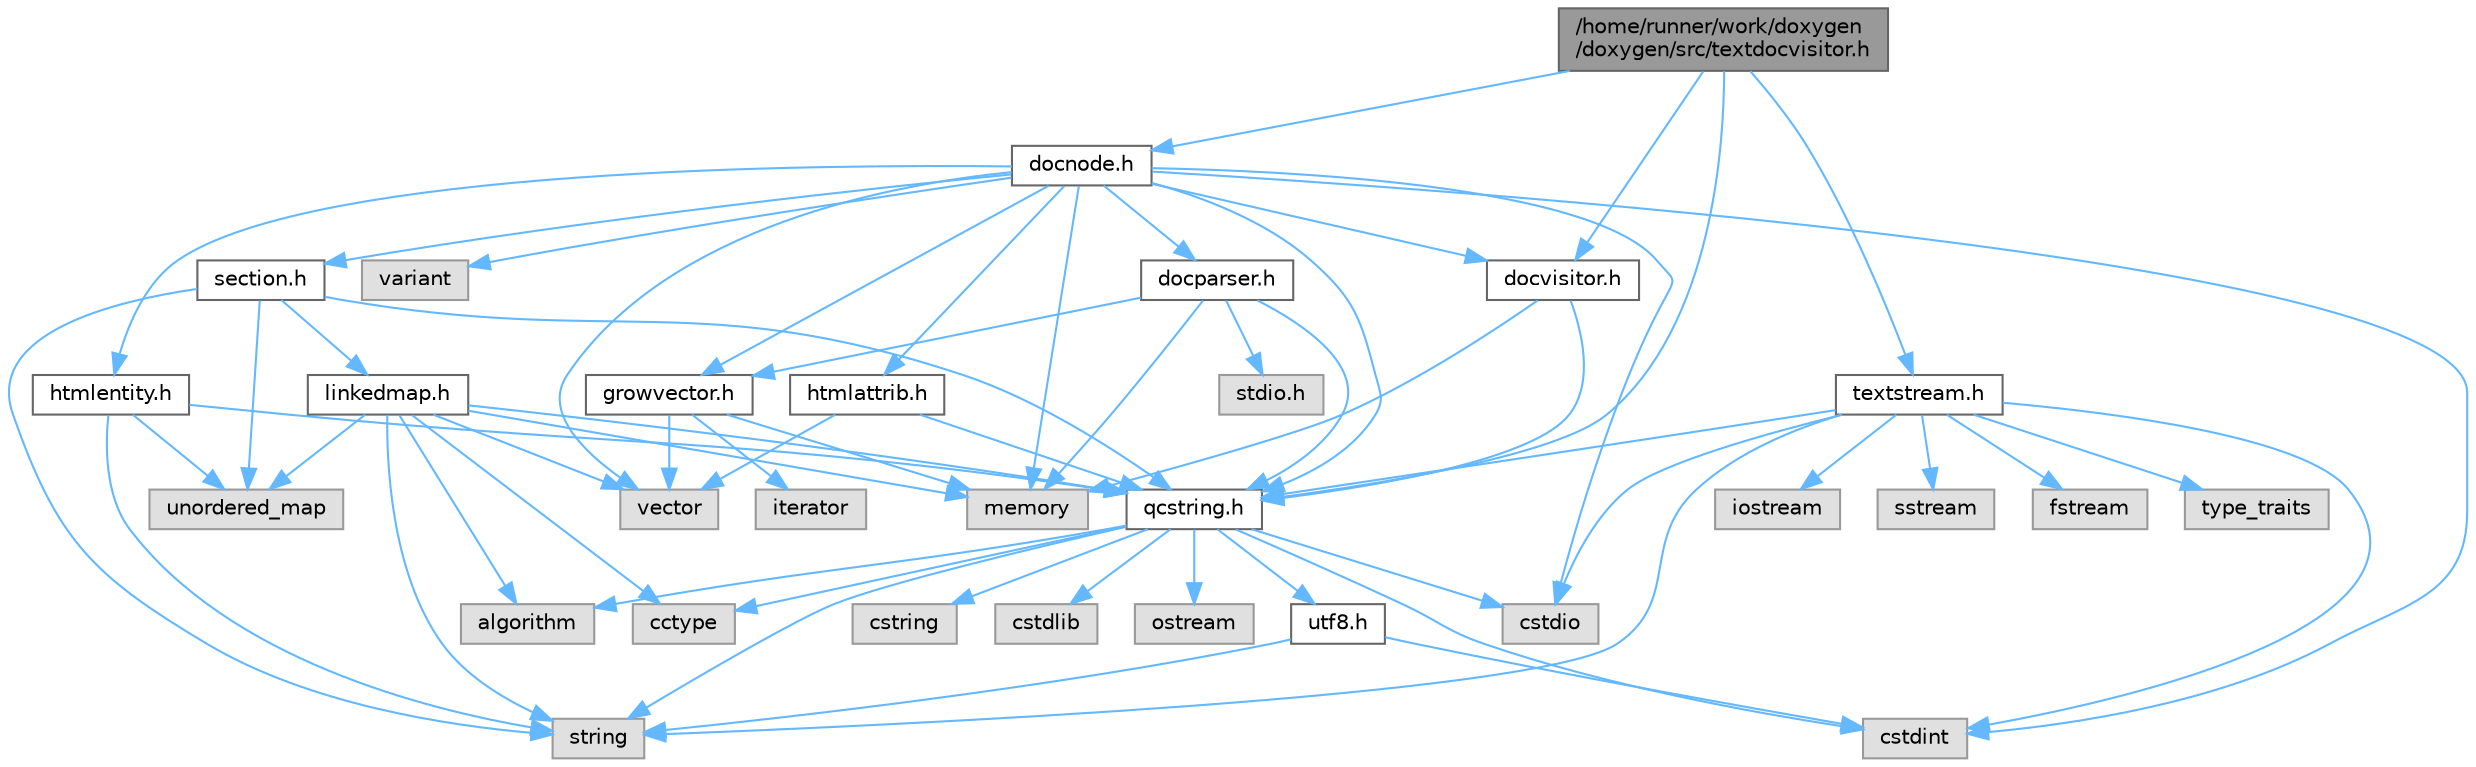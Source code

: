 digraph "/home/runner/work/doxygen/doxygen/src/textdocvisitor.h"
{
 // INTERACTIVE_SVG=YES
 // LATEX_PDF_SIZE
  bgcolor="transparent";
  edge [fontname=Helvetica,fontsize=10,labelfontname=Helvetica,labelfontsize=10];
  node [fontname=Helvetica,fontsize=10,shape=box,height=0.2,width=0.4];
  Node1 [id="Node000001",label="/home/runner/work/doxygen\l/doxygen/src/textdocvisitor.h",height=0.2,width=0.4,color="gray40", fillcolor="grey60", style="filled", fontcolor="black"];
  Node1 -> Node2 [id="edge1_Node000001_Node000002",color="steelblue1",style="solid"];
  Node2 [id="Node000002",label="qcstring.h",height=0.2,width=0.4,color="grey40", fillcolor="white", style="filled",URL="$d7/d5c/qcstring_8h.html",tooltip=" "];
  Node2 -> Node3 [id="edge2_Node000002_Node000003",color="steelblue1",style="solid"];
  Node3 [id="Node000003",label="string",height=0.2,width=0.4,color="grey60", fillcolor="#E0E0E0", style="filled"];
  Node2 -> Node4 [id="edge3_Node000002_Node000004",color="steelblue1",style="solid"];
  Node4 [id="Node000004",label="algorithm",height=0.2,width=0.4,color="grey60", fillcolor="#E0E0E0", style="filled"];
  Node2 -> Node5 [id="edge4_Node000002_Node000005",color="steelblue1",style="solid"];
  Node5 [id="Node000005",label="cctype",height=0.2,width=0.4,color="grey60", fillcolor="#E0E0E0", style="filled"];
  Node2 -> Node6 [id="edge5_Node000002_Node000006",color="steelblue1",style="solid"];
  Node6 [id="Node000006",label="cstring",height=0.2,width=0.4,color="grey60", fillcolor="#E0E0E0", style="filled"];
  Node2 -> Node7 [id="edge6_Node000002_Node000007",color="steelblue1",style="solid"];
  Node7 [id="Node000007",label="cstdio",height=0.2,width=0.4,color="grey60", fillcolor="#E0E0E0", style="filled"];
  Node2 -> Node8 [id="edge7_Node000002_Node000008",color="steelblue1",style="solid"];
  Node8 [id="Node000008",label="cstdlib",height=0.2,width=0.4,color="grey60", fillcolor="#E0E0E0", style="filled"];
  Node2 -> Node9 [id="edge8_Node000002_Node000009",color="steelblue1",style="solid"];
  Node9 [id="Node000009",label="cstdint",height=0.2,width=0.4,color="grey60", fillcolor="#E0E0E0", style="filled"];
  Node2 -> Node10 [id="edge9_Node000002_Node000010",color="steelblue1",style="solid"];
  Node10 [id="Node000010",label="ostream",height=0.2,width=0.4,color="grey60", fillcolor="#E0E0E0", style="filled"];
  Node2 -> Node11 [id="edge10_Node000002_Node000011",color="steelblue1",style="solid"];
  Node11 [id="Node000011",label="utf8.h",height=0.2,width=0.4,color="grey40", fillcolor="white", style="filled",URL="$db/d7c/utf8_8h.html",tooltip="Various UTF8 related helper functions."];
  Node11 -> Node9 [id="edge11_Node000011_Node000009",color="steelblue1",style="solid"];
  Node11 -> Node3 [id="edge12_Node000011_Node000003",color="steelblue1",style="solid"];
  Node1 -> Node12 [id="edge13_Node000001_Node000012",color="steelblue1",style="solid"];
  Node12 [id="Node000012",label="docvisitor.h",height=0.2,width=0.4,color="grey40", fillcolor="white", style="filled",URL="$d2/d3c/docvisitor_8h.html",tooltip=" "];
  Node12 -> Node13 [id="edge14_Node000012_Node000013",color="steelblue1",style="solid"];
  Node13 [id="Node000013",label="memory",height=0.2,width=0.4,color="grey60", fillcolor="#E0E0E0", style="filled"];
  Node12 -> Node2 [id="edge15_Node000012_Node000002",color="steelblue1",style="solid"];
  Node1 -> Node14 [id="edge16_Node000001_Node000014",color="steelblue1",style="solid"];
  Node14 [id="Node000014",label="docnode.h",height=0.2,width=0.4,color="grey40", fillcolor="white", style="filled",URL="$de/d2b/docnode_8h.html",tooltip=" "];
  Node14 -> Node7 [id="edge17_Node000014_Node000007",color="steelblue1",style="solid"];
  Node14 -> Node9 [id="edge18_Node000014_Node000009",color="steelblue1",style="solid"];
  Node14 -> Node15 [id="edge19_Node000014_Node000015",color="steelblue1",style="solid"];
  Node15 [id="Node000015",label="vector",height=0.2,width=0.4,color="grey60", fillcolor="#E0E0E0", style="filled"];
  Node14 -> Node13 [id="edge20_Node000014_Node000013",color="steelblue1",style="solid"];
  Node14 -> Node16 [id="edge21_Node000014_Node000016",color="steelblue1",style="solid"];
  Node16 [id="Node000016",label="variant",height=0.2,width=0.4,color="grey60", fillcolor="#E0E0E0", style="filled"];
  Node14 -> Node2 [id="edge22_Node000014_Node000002",color="steelblue1",style="solid"];
  Node14 -> Node12 [id="edge23_Node000014_Node000012",color="steelblue1",style="solid"];
  Node14 -> Node17 [id="edge24_Node000014_Node000017",color="steelblue1",style="solid"];
  Node17 [id="Node000017",label="docparser.h",height=0.2,width=0.4,color="grey40", fillcolor="white", style="filled",URL="$de/d9c/docparser_8h.html",tooltip=" "];
  Node17 -> Node18 [id="edge25_Node000017_Node000018",color="steelblue1",style="solid"];
  Node18 [id="Node000018",label="stdio.h",height=0.2,width=0.4,color="grey60", fillcolor="#E0E0E0", style="filled"];
  Node17 -> Node13 [id="edge26_Node000017_Node000013",color="steelblue1",style="solid"];
  Node17 -> Node2 [id="edge27_Node000017_Node000002",color="steelblue1",style="solid"];
  Node17 -> Node19 [id="edge28_Node000017_Node000019",color="steelblue1",style="solid"];
  Node19 [id="Node000019",label="growvector.h",height=0.2,width=0.4,color="grey40", fillcolor="white", style="filled",URL="$d7/d50/growvector_8h.html",tooltip=" "];
  Node19 -> Node15 [id="edge29_Node000019_Node000015",color="steelblue1",style="solid"];
  Node19 -> Node13 [id="edge30_Node000019_Node000013",color="steelblue1",style="solid"];
  Node19 -> Node20 [id="edge31_Node000019_Node000020",color="steelblue1",style="solid"];
  Node20 [id="Node000020",label="iterator",height=0.2,width=0.4,color="grey60", fillcolor="#E0E0E0", style="filled"];
  Node14 -> Node21 [id="edge32_Node000014_Node000021",color="steelblue1",style="solid"];
  Node21 [id="Node000021",label="htmlattrib.h",height=0.2,width=0.4,color="grey40", fillcolor="white", style="filled",URL="$d0/d73/htmlattrib_8h.html",tooltip=" "];
  Node21 -> Node15 [id="edge33_Node000021_Node000015",color="steelblue1",style="solid"];
  Node21 -> Node2 [id="edge34_Node000021_Node000002",color="steelblue1",style="solid"];
  Node14 -> Node22 [id="edge35_Node000014_Node000022",color="steelblue1",style="solid"];
  Node22 [id="Node000022",label="htmlentity.h",height=0.2,width=0.4,color="grey40", fillcolor="white", style="filled",URL="$db/dc6/htmlentity_8h.html",tooltip=" "];
  Node22 -> Node23 [id="edge36_Node000022_Node000023",color="steelblue1",style="solid"];
  Node23 [id="Node000023",label="unordered_map",height=0.2,width=0.4,color="grey60", fillcolor="#E0E0E0", style="filled"];
  Node22 -> Node3 [id="edge37_Node000022_Node000003",color="steelblue1",style="solid"];
  Node22 -> Node2 [id="edge38_Node000022_Node000002",color="steelblue1",style="solid"];
  Node14 -> Node19 [id="edge39_Node000014_Node000019",color="steelblue1",style="solid"];
  Node14 -> Node24 [id="edge40_Node000014_Node000024",color="steelblue1",style="solid"];
  Node24 [id="Node000024",label="section.h",height=0.2,width=0.4,color="grey40", fillcolor="white", style="filled",URL="$d1/d2a/section_8h.html",tooltip=" "];
  Node24 -> Node3 [id="edge41_Node000024_Node000003",color="steelblue1",style="solid"];
  Node24 -> Node23 [id="edge42_Node000024_Node000023",color="steelblue1",style="solid"];
  Node24 -> Node2 [id="edge43_Node000024_Node000002",color="steelblue1",style="solid"];
  Node24 -> Node25 [id="edge44_Node000024_Node000025",color="steelblue1",style="solid"];
  Node25 [id="Node000025",label="linkedmap.h",height=0.2,width=0.4,color="grey40", fillcolor="white", style="filled",URL="$da/de1/linkedmap_8h.html",tooltip=" "];
  Node25 -> Node23 [id="edge45_Node000025_Node000023",color="steelblue1",style="solid"];
  Node25 -> Node15 [id="edge46_Node000025_Node000015",color="steelblue1",style="solid"];
  Node25 -> Node13 [id="edge47_Node000025_Node000013",color="steelblue1",style="solid"];
  Node25 -> Node3 [id="edge48_Node000025_Node000003",color="steelblue1",style="solid"];
  Node25 -> Node4 [id="edge49_Node000025_Node000004",color="steelblue1",style="solid"];
  Node25 -> Node5 [id="edge50_Node000025_Node000005",color="steelblue1",style="solid"];
  Node25 -> Node2 [id="edge51_Node000025_Node000002",color="steelblue1",style="solid"];
  Node1 -> Node26 [id="edge52_Node000001_Node000026",color="steelblue1",style="solid"];
  Node26 [id="Node000026",label="textstream.h",height=0.2,width=0.4,color="grey40", fillcolor="white", style="filled",URL="$d4/d7d/textstream_8h.html",tooltip=" "];
  Node26 -> Node3 [id="edge53_Node000026_Node000003",color="steelblue1",style="solid"];
  Node26 -> Node27 [id="edge54_Node000026_Node000027",color="steelblue1",style="solid"];
  Node27 [id="Node000027",label="iostream",height=0.2,width=0.4,color="grey60", fillcolor="#E0E0E0", style="filled"];
  Node26 -> Node28 [id="edge55_Node000026_Node000028",color="steelblue1",style="solid"];
  Node28 [id="Node000028",label="sstream",height=0.2,width=0.4,color="grey60", fillcolor="#E0E0E0", style="filled"];
  Node26 -> Node9 [id="edge56_Node000026_Node000009",color="steelblue1",style="solid"];
  Node26 -> Node7 [id="edge57_Node000026_Node000007",color="steelblue1",style="solid"];
  Node26 -> Node29 [id="edge58_Node000026_Node000029",color="steelblue1",style="solid"];
  Node29 [id="Node000029",label="fstream",height=0.2,width=0.4,color="grey60", fillcolor="#E0E0E0", style="filled"];
  Node26 -> Node30 [id="edge59_Node000026_Node000030",color="steelblue1",style="solid"];
  Node30 [id="Node000030",label="type_traits",height=0.2,width=0.4,color="grey60", fillcolor="#E0E0E0", style="filled"];
  Node26 -> Node2 [id="edge60_Node000026_Node000002",color="steelblue1",style="solid"];
}
